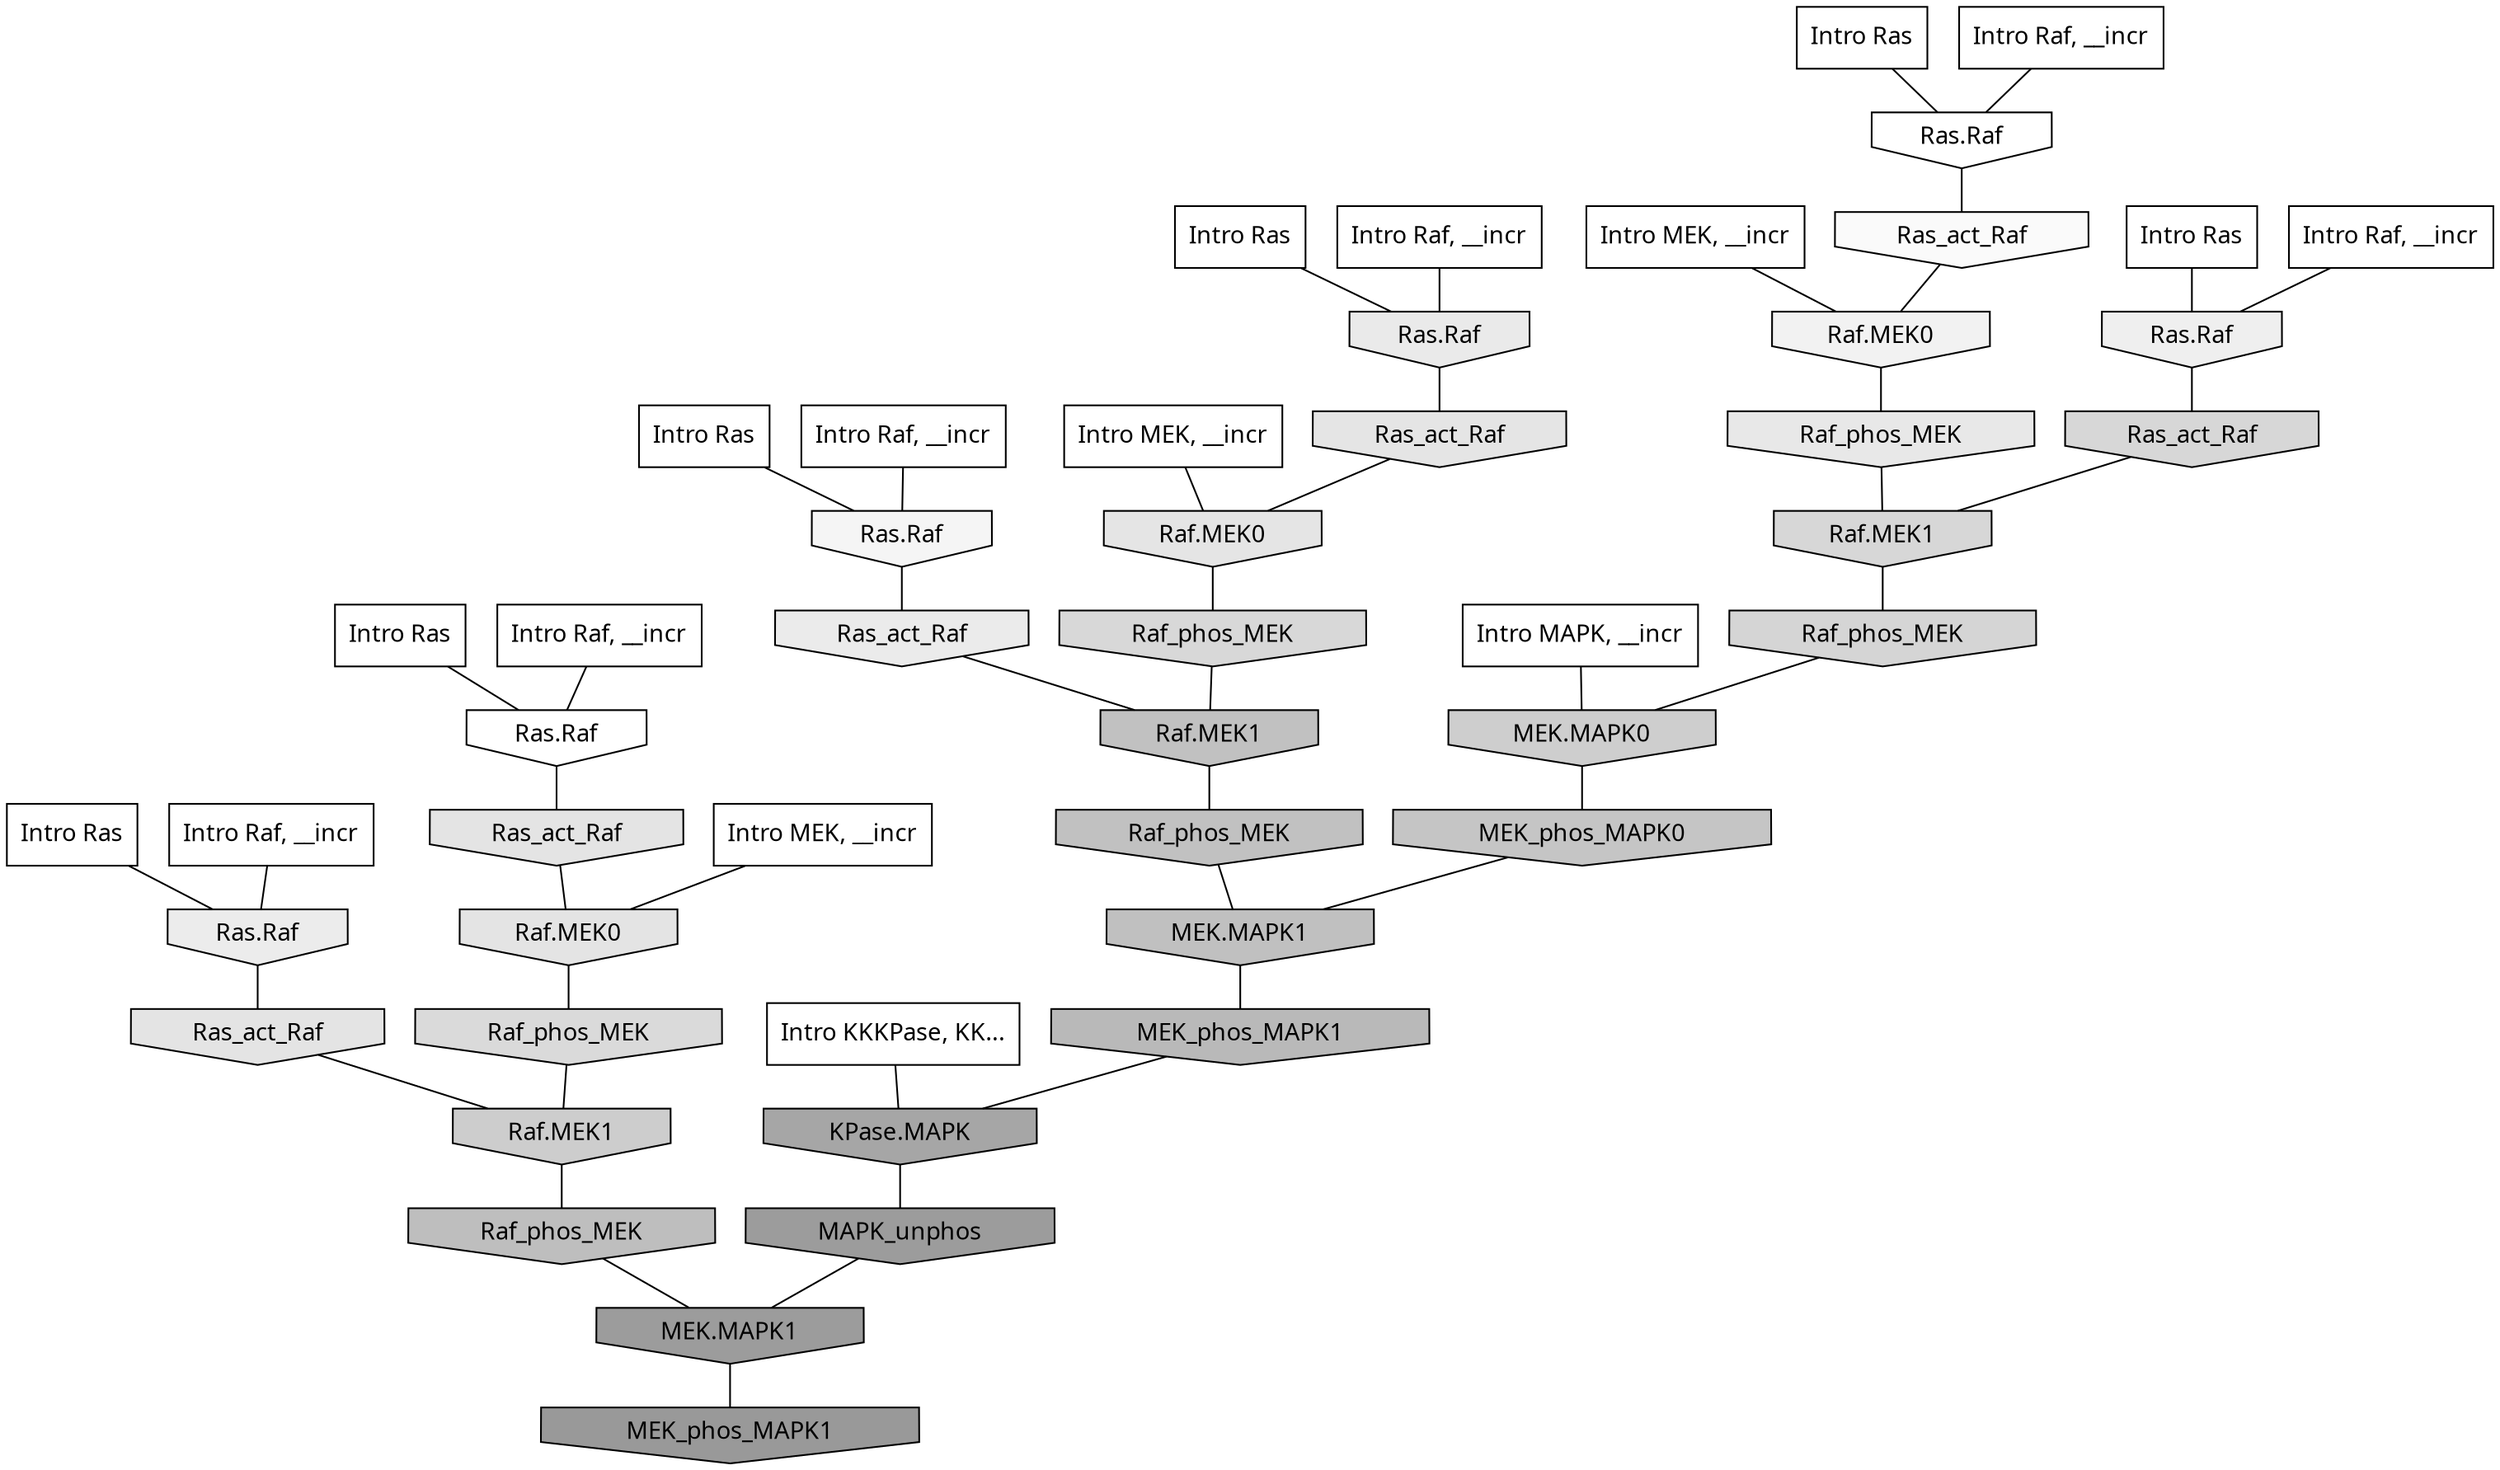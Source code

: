 digraph G{
  rankdir="TB";
  ranksep=0.30;
  node [fontname="CMU Serif"];
  edge [fontname="CMU Serif"];
  
  13 [label="Intro Ras", shape=rectangle, style=filled, fillcolor="0.000 0.000 1.000"]
  
  31 [label="Intro Ras", shape=rectangle, style=filled, fillcolor="0.000 0.000 1.000"]
  
  35 [label="Intro Ras", shape=rectangle, style=filled, fillcolor="0.000 0.000 1.000"]
  
  57 [label="Intro Ras", shape=rectangle, style=filled, fillcolor="0.000 0.000 1.000"]
  
  78 [label="Intro Ras", shape=rectangle, style=filled, fillcolor="0.000 0.000 1.000"]
  
  94 [label="Intro Ras", shape=rectangle, style=filled, fillcolor="0.000 0.000 1.000"]
  
  192 [label="Intro Raf, __incr", shape=rectangle, style=filled, fillcolor="0.000 0.000 1.000"]
  
  370 [label="Intro Raf, __incr", shape=rectangle, style=filled, fillcolor="0.000 0.000 1.000"]
  
  531 [label="Intro Raf, __incr", shape=rectangle, style=filled, fillcolor="0.000 0.000 1.000"]
  
  613 [label="Intro Raf, __incr", shape=rectangle, style=filled, fillcolor="0.000 0.000 1.000"]
  
  1024 [label="Intro Raf, __incr", shape=rectangle, style=filled, fillcolor="0.000 0.000 1.000"]
  
  1065 [label="Intro Raf, __incr", shape=rectangle, style=filled, fillcolor="0.000 0.000 1.000"]
  
  1216 [label="Intro MEK, __incr", shape=rectangle, style=filled, fillcolor="0.000 0.000 1.000"]
  
  1664 [label="Intro MEK, __incr", shape=rectangle, style=filled, fillcolor="0.000 0.000 1.000"]
  
  1783 [label="Intro MEK, __incr", shape=rectangle, style=filled, fillcolor="0.000 0.000 1.000"]
  
  2372 [label="Intro MAPK, __incr", shape=rectangle, style=filled, fillcolor="0.000 0.000 1.000"]
  
  3117 [label="Intro KKKPase, KK...", shape=rectangle, style=filled, fillcolor="0.000 0.000 1.000"]
  
  3202 [label="Ras.Raf", shape=invhouse, style=filled, fillcolor="0.000 0.000 1.000"]
  
  3283 [label="Ras.Raf", shape=invhouse, style=filled, fillcolor="0.000 0.000 1.000"]
  
  3480 [label="Ras_act_Raf", shape=invhouse, style=filled, fillcolor="0.000 0.000 0.979"]
  
  3689 [label="Ras.Raf", shape=invhouse, style=filled, fillcolor="0.000 0.000 0.959"]
  
  3868 [label="Raf.MEK0", shape=invhouse, style=filled, fillcolor="0.000 0.000 0.948"]
  
  4105 [label="Ras.Raf", shape=invhouse, style=filled, fillcolor="0.000 0.000 0.936"]
  
  4345 [label="Ras.Raf", shape=invhouse, style=filled, fillcolor="0.000 0.000 0.922"]
  
  4372 [label="Ras_act_Raf", shape=invhouse, style=filled, fillcolor="0.000 0.000 0.921"]
  
  4501 [label="Ras.Raf", shape=invhouse, style=filled, fillcolor="0.000 0.000 0.915"]
  
  4576 [label="Raf_phos_MEK", shape=invhouse, style=filled, fillcolor="0.000 0.000 0.910"]
  
  4896 [label="Ras_act_Raf", shape=invhouse, style=filled, fillcolor="0.000 0.000 0.896"]
  
  4899 [label="Raf.MEK0", shape=invhouse, style=filled, fillcolor="0.000 0.000 0.896"]
  
  4942 [label="Ras_act_Raf", shape=invhouse, style=filled, fillcolor="0.000 0.000 0.893"]
  
  4944 [label="Raf.MEK0", shape=invhouse, style=filled, fillcolor="0.000 0.000 0.893"]
  
  4992 [label="Ras_act_Raf", shape=invhouse, style=filled, fillcolor="0.000 0.000 0.891"]
  
  5781 [label="Raf_phos_MEK", shape=invhouse, style=filled, fillcolor="0.000 0.000 0.855"]
  
  6070 [label="Raf_phos_MEK", shape=invhouse, style=filled, fillcolor="0.000 0.000 0.844"]
  
  6104 [label="Ras_act_Raf", shape=invhouse, style=filled, fillcolor="0.000 0.000 0.842"]
  
  6107 [label="Raf.MEK1", shape=invhouse, style=filled, fillcolor="0.000 0.000 0.842"]
  
  6347 [label="Raf_phos_MEK", shape=invhouse, style=filled, fillcolor="0.000 0.000 0.834"]
  
  7313 [label="MEK.MAPK0", shape=invhouse, style=filled, fillcolor="0.000 0.000 0.806"]
  
  7463 [label="Raf.MEK1", shape=invhouse, style=filled, fillcolor="0.000 0.000 0.803"]
  
  8778 [label="MEK_phos_MAPK0", shape=invhouse, style=filled, fillcolor="0.000 0.000 0.771"]
  
  9514 [label="Raf.MEK1", shape=invhouse, style=filled, fillcolor="0.000 0.000 0.756"]
  
  9556 [label="Raf_phos_MEK", shape=invhouse, style=filled, fillcolor="0.000 0.000 0.756"]
  
  9766 [label="MEK.MAPK1", shape=invhouse, style=filled, fillcolor="0.000 0.000 0.752"]
  
  10295 [label="Raf_phos_MEK", shape=invhouse, style=filled, fillcolor="0.000 0.000 0.743"]
  
  11538 [label="MEK_phos_MAPK1", shape=invhouse, style=filled, fillcolor="0.000 0.000 0.724"]
  
  16934 [label="KPase.MAPK", shape=invhouse, style=filled, fillcolor="0.000 0.000 0.650"]
  
  18281 [label="MAPK_unphos", shape=invhouse, style=filled, fillcolor="0.000 0.000 0.612"]
  
  18282 [label="MEK.MAPK1", shape=invhouse, style=filled, fillcolor="0.000 0.000 0.612"]
  
  18659 [label="MEK_phos_MAPK1", shape=invhouse, style=filled, fillcolor="0.000 0.000 0.600"]
  
  
  18282 -> 18659 [dir=none, color="0.000 0.000 0.000"] 
  18281 -> 18282 [dir=none, color="0.000 0.000 0.000"] 
  16934 -> 18281 [dir=none, color="0.000 0.000 0.000"] 
  11538 -> 16934 [dir=none, color="0.000 0.000 0.000"] 
  10295 -> 18282 [dir=none, color="0.000 0.000 0.000"] 
  9766 -> 11538 [dir=none, color="0.000 0.000 0.000"] 
  9556 -> 9766 [dir=none, color="0.000 0.000 0.000"] 
  9514 -> 9556 [dir=none, color="0.000 0.000 0.000"] 
  8778 -> 9766 [dir=none, color="0.000 0.000 0.000"] 
  7463 -> 10295 [dir=none, color="0.000 0.000 0.000"] 
  7313 -> 8778 [dir=none, color="0.000 0.000 0.000"] 
  6347 -> 7313 [dir=none, color="0.000 0.000 0.000"] 
  6107 -> 6347 [dir=none, color="0.000 0.000 0.000"] 
  6104 -> 6107 [dir=none, color="0.000 0.000 0.000"] 
  6070 -> 9514 [dir=none, color="0.000 0.000 0.000"] 
  5781 -> 7463 [dir=none, color="0.000 0.000 0.000"] 
  4992 -> 7463 [dir=none, color="0.000 0.000 0.000"] 
  4944 -> 5781 [dir=none, color="0.000 0.000 0.000"] 
  4942 -> 4944 [dir=none, color="0.000 0.000 0.000"] 
  4899 -> 6070 [dir=none, color="0.000 0.000 0.000"] 
  4896 -> 4899 [dir=none, color="0.000 0.000 0.000"] 
  4576 -> 6107 [dir=none, color="0.000 0.000 0.000"] 
  4501 -> 4896 [dir=none, color="0.000 0.000 0.000"] 
  4372 -> 9514 [dir=none, color="0.000 0.000 0.000"] 
  4345 -> 4992 [dir=none, color="0.000 0.000 0.000"] 
  4105 -> 6104 [dir=none, color="0.000 0.000 0.000"] 
  3868 -> 4576 [dir=none, color="0.000 0.000 0.000"] 
  3689 -> 4372 [dir=none, color="0.000 0.000 0.000"] 
  3480 -> 3868 [dir=none, color="0.000 0.000 0.000"] 
  3283 -> 3480 [dir=none, color="0.000 0.000 0.000"] 
  3202 -> 4942 [dir=none, color="0.000 0.000 0.000"] 
  3117 -> 16934 [dir=none, color="0.000 0.000 0.000"] 
  2372 -> 7313 [dir=none, color="0.000 0.000 0.000"] 
  1783 -> 3868 [dir=none, color="0.000 0.000 0.000"] 
  1664 -> 4899 [dir=none, color="0.000 0.000 0.000"] 
  1216 -> 4944 [dir=none, color="0.000 0.000 0.000"] 
  1065 -> 3689 [dir=none, color="0.000 0.000 0.000"] 
  1024 -> 4105 [dir=none, color="0.000 0.000 0.000"] 
  613 -> 3202 [dir=none, color="0.000 0.000 0.000"] 
  531 -> 3283 [dir=none, color="0.000 0.000 0.000"] 
  370 -> 4501 [dir=none, color="0.000 0.000 0.000"] 
  192 -> 4345 [dir=none, color="0.000 0.000 0.000"] 
  94 -> 3283 [dir=none, color="0.000 0.000 0.000"] 
  78 -> 4105 [dir=none, color="0.000 0.000 0.000"] 
  57 -> 4501 [dir=none, color="0.000 0.000 0.000"] 
  35 -> 3202 [dir=none, color="0.000 0.000 0.000"] 
  31 -> 4345 [dir=none, color="0.000 0.000 0.000"] 
  13 -> 3689 [dir=none, color="0.000 0.000 0.000"] 
  
  }
